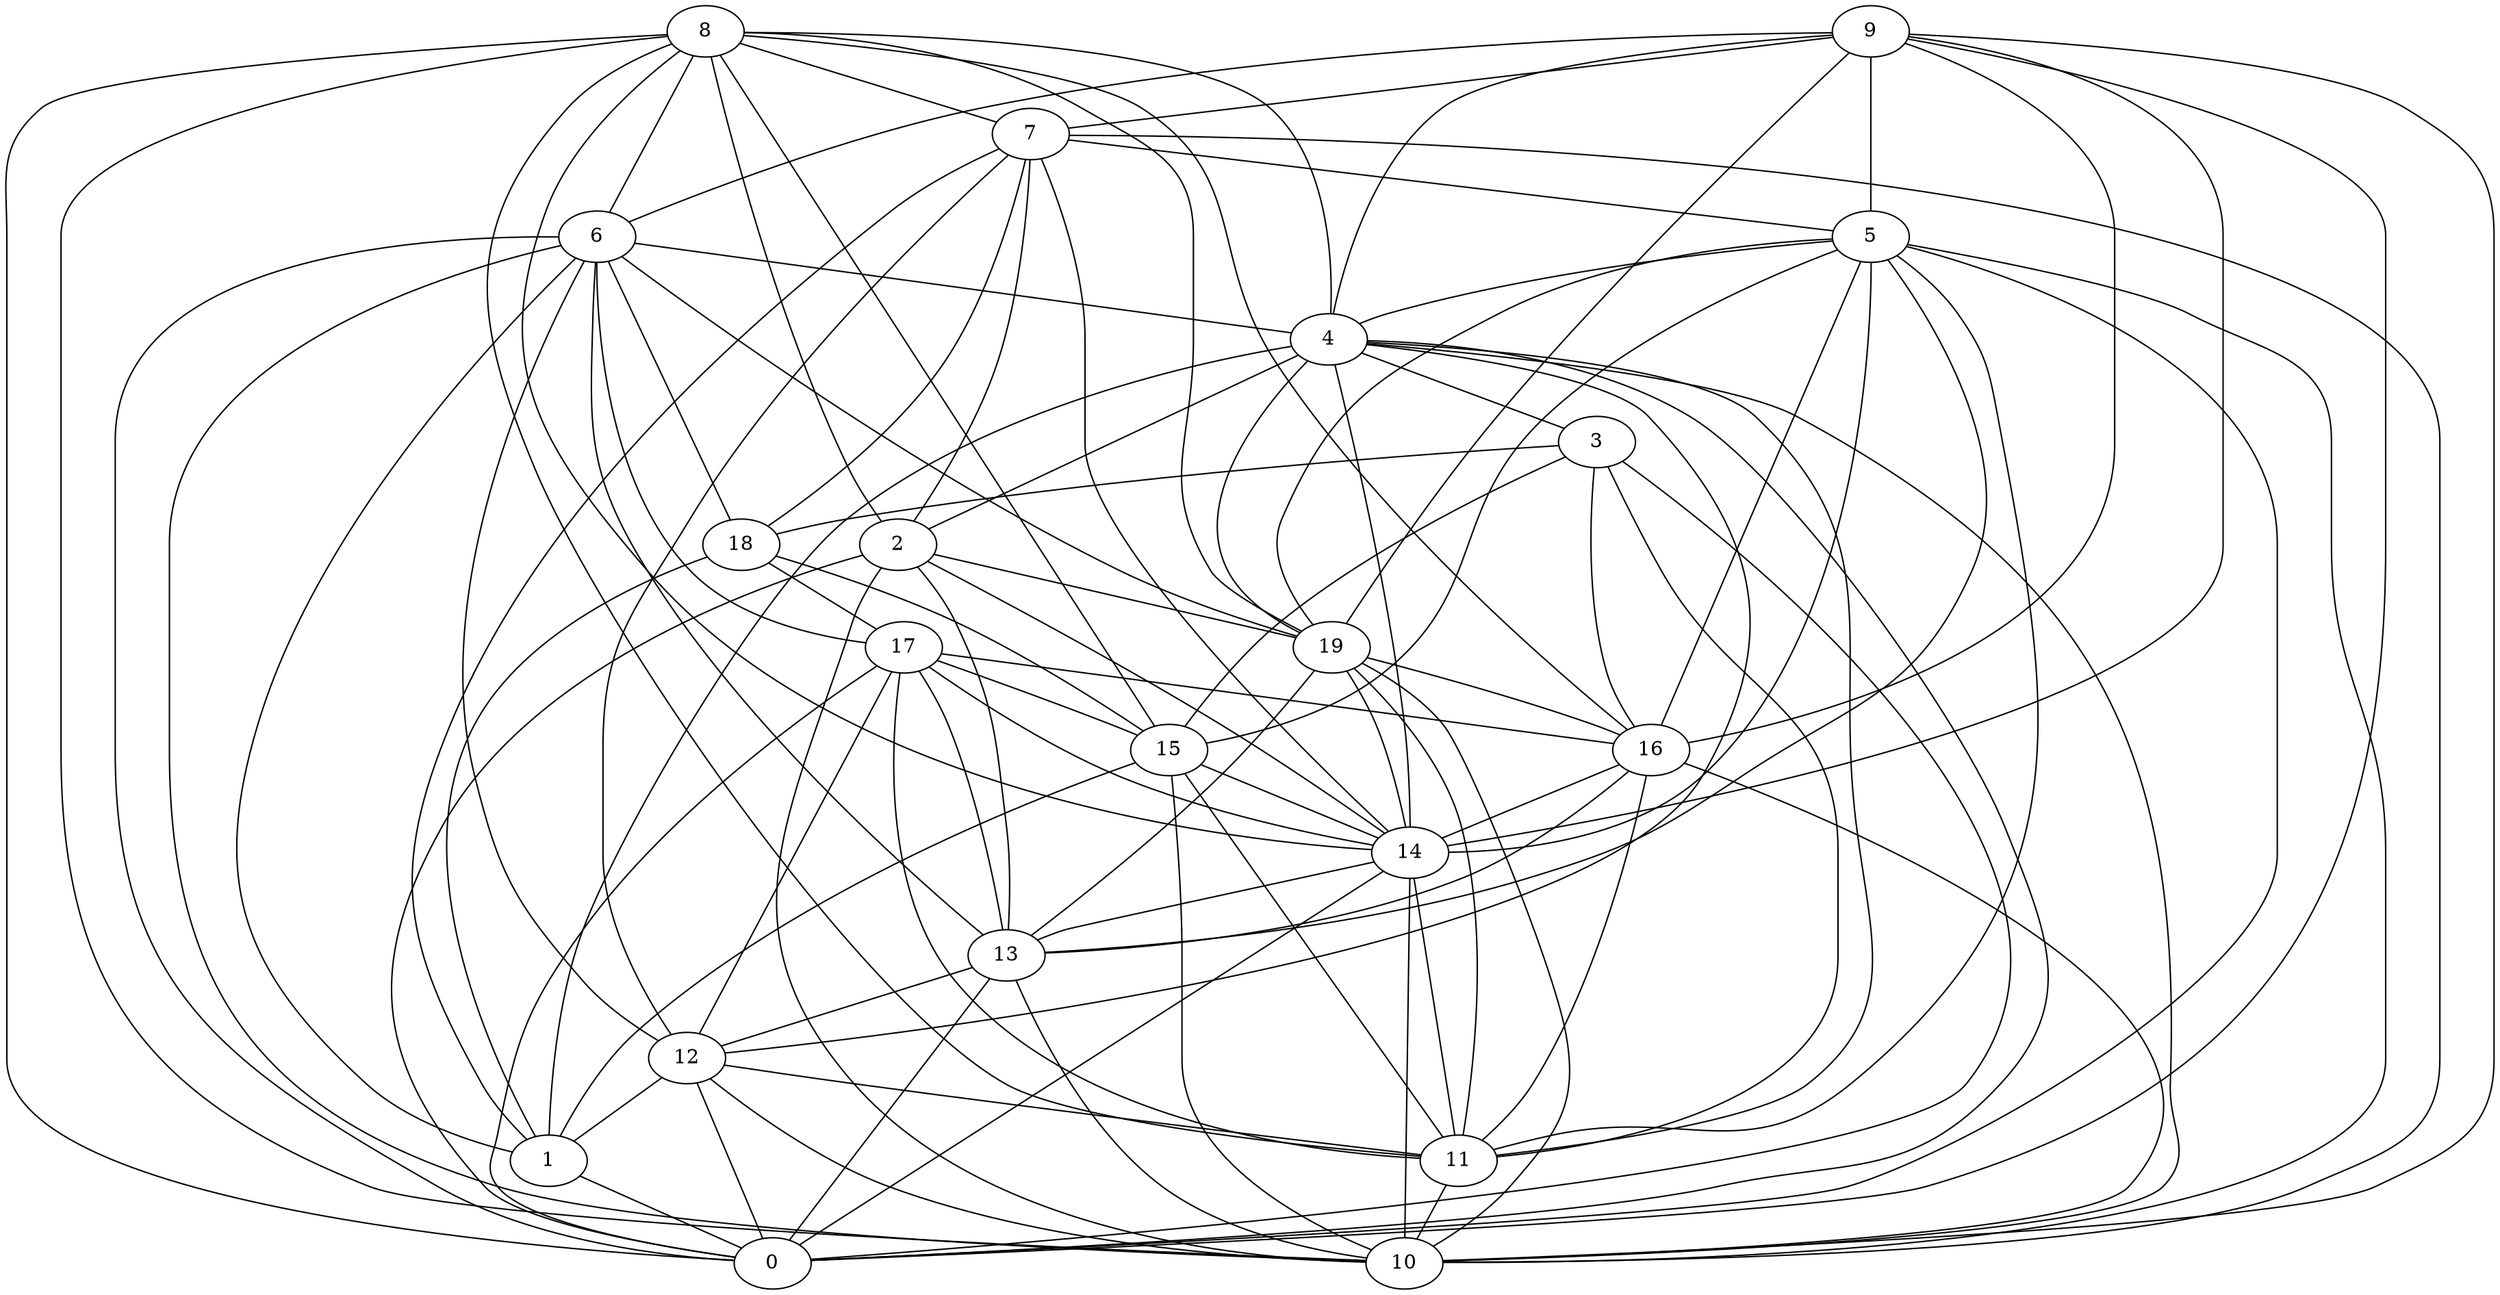 digraph GG_graph {

subgraph G_graph {
edge [color = black]
"5" -> "16" [dir = none]
"5" -> "0" [dir = none]
"6" -> "13" [dir = none]
"6" -> "4" [dir = none]
"6" -> "18" [dir = none]
"6" -> "17" [dir = none]
"19" -> "10" [dir = none]
"19" -> "13" [dir = none]
"19" -> "11" [dir = none]
"8" -> "6" [dir = none]
"8" -> "11" [dir = none]
"8" -> "15" [dir = none]
"9" -> "16" [dir = none]
"9" -> "4" [dir = none]
"9" -> "7" [dir = none]
"9" -> "6" [dir = none]
"18" -> "1" [dir = none]
"16" -> "14" [dir = none]
"3" -> "0" [dir = none]
"3" -> "11" [dir = none]
"14" -> "0" [dir = none]
"14" -> "13" [dir = none]
"15" -> "1" [dir = none]
"13" -> "12" [dir = none]
"2" -> "13" [dir = none]
"4" -> "3" [dir = none]
"4" -> "1" [dir = none]
"4" -> "11" [dir = none]
"4" -> "2" [dir = none]
"12" -> "11" [dir = none]
"12" -> "0" [dir = none]
"12" -> "10" [dir = none]
"7" -> "14" [dir = none]
"7" -> "18" [dir = none]
"17" -> "11" [dir = none]
"17" -> "16" [dir = none]
"17" -> "14" [dir = none]
"17" -> "12" [dir = none]
"16" -> "10" [dir = none]
"8" -> "4" [dir = none]
"5" -> "13" [dir = none]
"8" -> "2" [dir = none]
"7" -> "5" [dir = none]
"2" -> "14" [dir = none]
"15" -> "14" [dir = none]
"15" -> "11" [dir = none]
"14" -> "11" [dir = none]
"4" -> "10" [dir = none]
"11" -> "10" [dir = none]
"19" -> "14" [dir = none]
"3" -> "18" [dir = none]
"13" -> "0" [dir = none]
"3" -> "15" [dir = none]
"5" -> "11" [dir = none]
"9" -> "10" [dir = none]
"9" -> "5" [dir = none]
"15" -> "10" [dir = none]
"19" -> "16" [dir = none]
"6" -> "0" [dir = none]
"17" -> "15" [dir = none]
"9" -> "0" [dir = none]
"5" -> "10" [dir = none]
"7" -> "12" [dir = none]
"13" -> "10" [dir = none]
"8" -> "10" [dir = none]
"18" -> "17" [dir = none]
"3" -> "16" [dir = none]
"14" -> "10" [dir = none]
"4" -> "14" [dir = none]
"18" -> "15" [dir = none]
"8" -> "7" [dir = none]
"5" -> "14" [dir = none]
"8" -> "14" [dir = none]
"4" -> "12" [dir = none]
"12" -> "1" [dir = none]
"9" -> "19" [dir = none]
"5" -> "4" [dir = none]
"1" -> "0" [dir = none]
"17" -> "13" [dir = none]
"9" -> "14" [dir = none]
"5" -> "19" [dir = none]
"2" -> "10" [dir = none]
"6" -> "1" [dir = none]
"5" -> "15" [dir = none]
"16" -> "11" [dir = none]
"4" -> "0" [dir = none]
"7" -> "10" [dir = none]
"2" -> "19" [dir = none]
"16" -> "13" [dir = none]
"6" -> "12" [dir = none]
"6" -> "10" [dir = none]
"7" -> "2" [dir = none]
"6" -> "19" [dir = none]
"8" -> "0" [dir = none]
"2" -> "0" [dir = none]
"8" -> "19" [dir = none]
"17" -> "0" [dir = none]
"7" -> "1" [dir = none]
"8" -> "16" [dir = none]
"4" -> "19" [dir = none]
}

}

